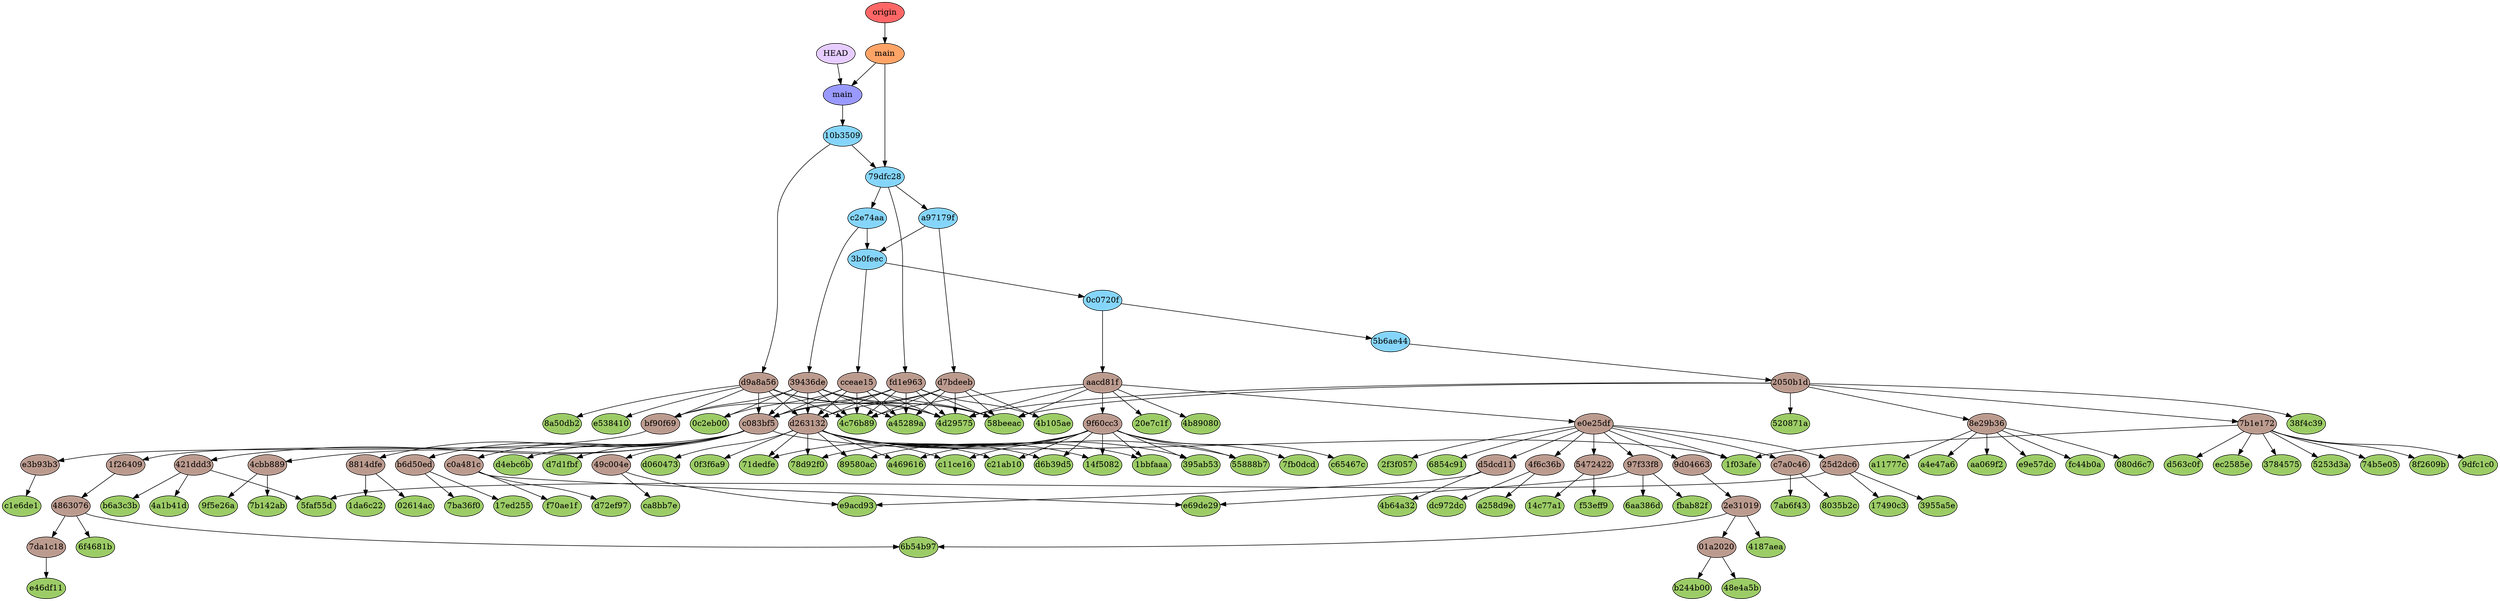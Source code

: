 digraph auto {
	graph [bgcolor=transparent]
	node [fixedsize=true style=filled width=0.95]
	"02614acdd1454509854e2456b578bfa3773e67d9" [label="02614ac" fillcolor="#9ccc66"]
	"080d6c77ac21bb2ef88a6992b2b73ad93daaca92" [label="080d6c7" fillcolor="#9ccc66"]
	"0c2eb0046aea459683d7b0792d86d0751c09d13b" [label="0c2eb00" fillcolor="#9ccc66"]
	"0f3f6a924be5cc5fd68ba02f32693663abeba1b4" [label="0f3f6a9" fillcolor="#9ccc66"]
	"14c77a1e553c938da107b46a2a82cab30dd4b78d" [label="14c77a1" fillcolor="#9ccc66"]
	"14f508207bb7a7a3e5a04a858d338a184e1dd2ae" [label="14f5082" fillcolor="#9ccc66"]
	"17490c32a8f12ac436f414966790bdb1f0850c4c" [label="17490c3" fillcolor="#9ccc66"]
	"17ed2550b8b8cc7f10c15e9f5b9a433933044f9d" [label="17ed255" fillcolor="#9ccc66"]
	"1bbfaaa731a395f61e650c1b7eeab8c99f2afa73" [label="1bbfaaa" fillcolor="#9ccc66"]
	"1da6c2244141dd24969b7c6b8316a1e3f44b7cad" [label="1da6c22" fillcolor="#9ccc66"]
	"1f03afeece5ac28064fa3c73a29215037465f789" [label="1f03afe" fillcolor="#9ccc66"]
	"20e7c1f3e7ca4458f93e87e555b2122ea8eacf8f" [label="20e7c1f" fillcolor="#9ccc66"]
	"2f3f057067fa4beace47e654b5ccd88e90a8cedd" [label="2f3f057" fillcolor="#9ccc66"]
	"37845757234ccb68531c10cf7a2ffc589c47e342" [label=3784575 fillcolor="#9ccc66"]
	"38f4c395cc72e3a7d91c2c677b6e074108fbbc6d" [label="38f4c39" fillcolor="#9ccc66"]
	"3955a5e94bf550b0d141cfa83bb10f32f2a05e15" [label="3955a5e" fillcolor="#9ccc66"]
	"395ab53da108c5c898e4cc29d62717b774fa7c2d" [label="395ab53" fillcolor="#9ccc66"]
	"4187aea9974416545decb47ede007d440694396a" [label="4187aea" fillcolor="#9ccc66"]
	"48e4a5b90330280db587e98d27d3c68a7bc470e8" [label="48e4a5b" fillcolor="#9ccc66"]
	"4a1b41d5f423acac410771b4d24d27f957468559" [label="4a1b41d" fillcolor="#9ccc66"]
	"4b105aeeee3c7b1898c668854cfa428372da8a0e" [label="4b105ae" fillcolor="#9ccc66"]
	"4b64a32063d15ee5a83be574a355d20cd20eb295" [label="4b64a32" fillcolor="#9ccc66"]
	"4b890809b58e24e3912700fa05cd67a99f303c38" [label="4b89080" fillcolor="#9ccc66"]
	"4c76b89afa73eb085a1f10d8238406445f000bf6" [label="4c76b89" fillcolor="#9ccc66"]
	"4d29575de80483b005c29bfcac5061cd2f45313e" [label="4d29575" fillcolor="#9ccc66"]
	"520871a0ab11d2c98b4876ce8b8949aed9897334" [label="520871a" fillcolor="#9ccc66"]
	"5253d3ad9e6be6690549cb255f5952337b02401d" [label="5253d3a" fillcolor="#9ccc66"]
	"55888b79edc6bb53efbe2dbd4a14e7daa57da6ac" [label="55888b7" fillcolor="#9ccc66"]
	"58beeaccd87e230076cab531b8f418f40b6d1aeb" [label="58beeac" fillcolor="#9ccc66"]
	"5faf55d9e049404ae6b66b7a7c413a3ee81e4817" [label="5faf55d" fillcolor="#9ccc66"]
	"6854c9144841b0374819628152c8f9fcdc3f4740" [label="6854c91" fillcolor="#9ccc66"]
	"6aa386dbe33f7d725896b7eb80b2a2c65afe4a8a" [label="6aa386d" fillcolor="#9ccc66"]
	"6b54b971f60722a20143c528851a8fcbe7b9ae5d" [label="6b54b97" fillcolor="#9ccc66"]
	"6f4681b930275f49fab50b018c17de3dfe84df6c" [label="6f4681b" fillcolor="#9ccc66"]
	"71dedfea3361c603e50ad25c14fa36752a4d2dc6" [label="71dedfe" fillcolor="#9ccc66"]
	"74b5e053450a48a6bdb4d71aad648e7af821975c" [label="74b5e05" fillcolor="#9ccc66"]
	"78d92f0c611ce65d0aa48f1be65872722f04c7cf" [label="78d92f0" fillcolor="#9ccc66"]
	"7ab6f4305c93057e91b6b282c556e937927ab4b1" [label="7ab6f43" fillcolor="#9ccc66"]
	"7b142ab1da61174152545fcea2056a998b51e78e" [label="7b142ab" fillcolor="#9ccc66"]
	"7ba36f0120b2eec655dd1af878a32d2a61c104fe" [label="7ba36f0" fillcolor="#9ccc66"]
	"7fb0dcd4ee413650cbfe60f45ddcc34e9496aaa5" [label="7fb0dcd" fillcolor="#9ccc66"]
	"8035b2ceccc14c37d8cf298cc8337705a08e57de" [label="8035b2c" fillcolor="#9ccc66"]
	"89580ac215fb91fedc9846bbcfb77934e3304db9" [label="89580ac" fillcolor="#9ccc66"]
	"8a50db2c83a438366c6b922440ff65beb9828770" [label="8a50db2" fillcolor="#9ccc66"]
	"8f2609b7b3e0e3897ab3bcaad13caf6876e48699" [label="8f2609b" fillcolor="#9ccc66"]
	"9dfc1c058cebbef8b891c5062be6f31033d7d186" [label="9dfc1c0" fillcolor="#9ccc66"]
	"9f5e26ad9686cb46a48e5f1d5c08b37b0320dcb2" [label="9f5e26a" fillcolor="#9ccc66"]
	a11777cc471a4344702741ab1c8a588998b1311a [label=a11777c fillcolor="#9ccc66"]
	a258d9e4a25817394a16287bc4bc97ed50ab62c2 [label=a258d9e fillcolor="#9ccc66"]
	a45289a080931390783bd904c9974f41d61f8464 [label=a45289a fillcolor="#9ccc66"]
	a4696165f6b7aa55f5e491153d77b0e532b1e51c [label=a469616 fillcolor="#9ccc66"]
	a4e47a6545bc15971f8f63fba70e4013df88a664 [label=a4e47a6 fillcolor="#9ccc66"]
	aa069f27cbd9d53394428171c3989fd03db73c76 [label=aa069f2 fillcolor="#9ccc66"]
	b244b00e295901e8fe78dffe98a967faa824a10a [label=b244b00 fillcolor="#9ccc66"]
	b6a3c3b8df7359e4a6765651fe33efcda06f9858 [label=b6a3c3b fillcolor="#9ccc66"]
	c11ce16991ae82241764e84e7f95b24c4275a7cb [label=c11ce16 fillcolor="#9ccc66"]
	c1e6de122e3bb7311512354c60573300034e9b0d [label=c1e6de1 fillcolor="#9ccc66"]
	c21ab10db32f20368e3eaa6cd770e2100c9bec62 [label=c21ab10 fillcolor="#9ccc66"]
	c65467cc182648d9708f55fdb5e45d0ea9f226ec [label=c65467c fillcolor="#9ccc66"]
	ca8bb7eca858cbc11ed687fd942ede4da77c1bae [label=ca8bb7e fillcolor="#9ccc66"]
	d060473facf57c828f316fee757b49071b2bcc9f [label=d060473 fillcolor="#9ccc66"]
	d4ebc6ba0763ecd66841f53083795cfd071f8d72 [label=d4ebc6b fillcolor="#9ccc66"]
	d563c0fb10ba0e42724b21286eb546ee4e5734fc [label=d563c0f fillcolor="#9ccc66"]
	d6b39d5186413be64d1e4db7c235b039aa5db0a1 [label=d6b39d5 fillcolor="#9ccc66"]
	d72ef973236790e15fdfec1f09bfa9ce4dfc483c [label=d72ef97 fillcolor="#9ccc66"]
	d7d1fbf8e36b0d5057dc25f079be9407cd931270 [label=d7d1fbf fillcolor="#9ccc66"]
	dc972dc1155b27cbe4d61c75ef7da4ce38fc8ab8 [label=dc972dc fillcolor="#9ccc66"]
	e46df1109e4bb6e67d3d5cc6187f5f91ad9b0168 [label=e46df11 fillcolor="#9ccc66"]
	e5384108b4cc58074b23bfdcc7113623aac67404 [label=e538410 fillcolor="#9ccc66"]
	e69de29bb2d1d6434b8b29ae775ad8c2e48c5391 [label=e69de29 fillcolor="#9ccc66"]
	e9acd93c88441a0f3a2285528eec25fc858e3607 [label=e9acd93 fillcolor="#9ccc66"]
	e9e57dc4d41b9b46e05112e9f45b7ea6ac0ba15e [label=e9e57dc fillcolor="#9ccc66"]
	ec2585e8c0bb8188184ed1e0703c4c8f2a8419b0 [label=ec2585e fillcolor="#9ccc66"]
	f53eff9934abb6beb93e7f6580e4ff20886c8bd4 [label=f53eff9 fillcolor="#9ccc66"]
	f70ae1fdf146c708a102affda15bbea0806cb235 [label=f70ae1f fillcolor="#9ccc66"]
	fbab82f4ed539dfc1b906e419bff68fab422278d [label=fbab82f fillcolor="#9ccc66"]
	fc44b0a3796c0e0a64c3d858ca038bd4570465d9 [label=fc44b0a fillcolor="#9ccc66"]
	"01a2020ee470e656485229ce8fbe0bb058161e39" [label="01a2020" fillcolor="#bc9b8f"]
	"01a2020ee470e656485229ce8fbe0bb058161e39" -> b244b00e295901e8fe78dffe98a967faa824a10a
	"01a2020ee470e656485229ce8fbe0bb058161e39" -> "48e4a5b90330280db587e98d27d3c68a7bc470e8"
	"1f26409d9be269fc85df331f767353c998066869" [label="1f26409" fillcolor="#bc9b8f"]
	"1f26409d9be269fc85df331f767353c998066869" -> "4863076bb4c25ba718abb0684720a3f85d47b246"
	"2050b1dd1ec86d52b233d6df5474ef0d51f65207" [label="2050b1d" fillcolor="#bc9b8f"]
	"2050b1dd1ec86d52b233d6df5474ef0d51f65207" -> "4d29575de80483b005c29bfcac5061cd2f45313e"
	"2050b1dd1ec86d52b233d6df5474ef0d51f65207" -> "58beeaccd87e230076cab531b8f418f40b6d1aeb"
	"2050b1dd1ec86d52b233d6df5474ef0d51f65207" -> "520871a0ab11d2c98b4876ce8b8949aed9897334"
	"2050b1dd1ec86d52b233d6df5474ef0d51f65207" -> "38f4c395cc72e3a7d91c2c677b6e074108fbbc6d"
	"2050b1dd1ec86d52b233d6df5474ef0d51f65207" -> "8e29b36dea7f04ae8729d8b33ecc05c3c9b0fe46"
	"2050b1dd1ec86d52b233d6df5474ef0d51f65207" -> "7b1e172334cdc980bee9ad6a8a87cf21e0ed18d8"
	"25d2dc6ab937cbc63433fff03af2865e20c62b4e" [label="25d2dc6" fillcolor="#bc9b8f"]
	"25d2dc6ab937cbc63433fff03af2865e20c62b4e" -> "17490c32a8f12ac436f414966790bdb1f0850c4c"
	"25d2dc6ab937cbc63433fff03af2865e20c62b4e" -> "5faf55d9e049404ae6b66b7a7c413a3ee81e4817"
	"25d2dc6ab937cbc63433fff03af2865e20c62b4e" -> "3955a5e94bf550b0d141cfa83bb10f32f2a05e15"
	"2e31019885e47b4deb2668a02affb8c0b84abbbb" [label="2e31019" fillcolor="#bc9b8f"]
	"2e31019885e47b4deb2668a02affb8c0b84abbbb" -> "01a2020ee470e656485229ce8fbe0bb058161e39"
	"2e31019885e47b4deb2668a02affb8c0b84abbbb" -> "6b54b971f60722a20143c528851a8fcbe7b9ae5d"
	"2e31019885e47b4deb2668a02affb8c0b84abbbb" -> "4187aea9974416545decb47ede007d440694396a"
	"39436deb8804c446aaa9a017190d3f895d6fea18" [label="39436de" fillcolor="#bc9b8f"]
	"39436deb8804c446aaa9a017190d3f895d6fea18" -> bf90f69ca735f3bee38585bb3f50f9364648bf71
	"39436deb8804c446aaa9a017190d3f895d6fea18" -> "4d29575de80483b005c29bfcac5061cd2f45313e"
	"39436deb8804c446aaa9a017190d3f895d6fea18" -> "58beeaccd87e230076cab531b8f418f40b6d1aeb"
	"39436deb8804c446aaa9a017190d3f895d6fea18" -> "4c76b89afa73eb085a1f10d8238406445f000bf6"
	"39436deb8804c446aaa9a017190d3f895d6fea18" -> "0c2eb0046aea459683d7b0792d86d0751c09d13b"
	"39436deb8804c446aaa9a017190d3f895d6fea18" -> a45289a080931390783bd904c9974f41d61f8464
	"39436deb8804c446aaa9a017190d3f895d6fea18" -> d2631329a992170c56c397bd72cffe88b170ed3a
	"39436deb8804c446aaa9a017190d3f895d6fea18" -> c083bf5f6345787895cb3c182e9cbb6646e190a8
	"421ddd37bddc6ae84ebef90e8d80b6391b149346" [label="421ddd3" fillcolor="#bc9b8f"]
	"421ddd37bddc6ae84ebef90e8d80b6391b149346" -> "4a1b41d5f423acac410771b4d24d27f957468559"
	"421ddd37bddc6ae84ebef90e8d80b6391b149346" -> "5faf55d9e049404ae6b66b7a7c413a3ee81e4817"
	"421ddd37bddc6ae84ebef90e8d80b6391b149346" -> b6a3c3b8df7359e4a6765651fe33efcda06f9858
	"4863076bb4c25ba718abb0684720a3f85d47b246" [label=4863076 fillcolor="#bc9b8f"]
	"4863076bb4c25ba718abb0684720a3f85d47b246" -> "7da1c183a3b9d4393673662b5fcd09fabcef3362"
	"4863076bb4c25ba718abb0684720a3f85d47b246" -> "6b54b971f60722a20143c528851a8fcbe7b9ae5d"
	"4863076bb4c25ba718abb0684720a3f85d47b246" -> "6f4681b930275f49fab50b018c17de3dfe84df6c"
	"49c004e0f3ebf943d10acd9ed6bdaa26cdb89de4" [label="49c004e" fillcolor="#bc9b8f"]
	"49c004e0f3ebf943d10acd9ed6bdaa26cdb89de4" -> ca8bb7eca858cbc11ed687fd942ede4da77c1bae
	"49c004e0f3ebf943d10acd9ed6bdaa26cdb89de4" -> e9acd93c88441a0f3a2285528eec25fc858e3607
	"4cbb889f6c99f63c96daa83a72aab7e3ee1b298f" [label="4cbb889" fillcolor="#bc9b8f"]
	"4cbb889f6c99f63c96daa83a72aab7e3ee1b298f" -> "7b142ab1da61174152545fcea2056a998b51e78e"
	"4cbb889f6c99f63c96daa83a72aab7e3ee1b298f" -> "9f5e26ad9686cb46a48e5f1d5c08b37b0320dcb2"
	"4f6c36b4bb9ae32e8e684719ac30bb165452b235" [label="4f6c36b" fillcolor="#bc9b8f"]
	"4f6c36b4bb9ae32e8e684719ac30bb165452b235" -> a258d9e4a25817394a16287bc4bc97ed50ab62c2
	"4f6c36b4bb9ae32e8e684719ac30bb165452b235" -> dc972dc1155b27cbe4d61c75ef7da4ce38fc8ab8
	"547242206d496dc3daaf5f3e3650e39ad65938ce" [label=5472422 fillcolor="#bc9b8f"]
	"547242206d496dc3daaf5f3e3650e39ad65938ce" -> f53eff9934abb6beb93e7f6580e4ff20886c8bd4
	"547242206d496dc3daaf5f3e3650e39ad65938ce" -> "14c77a1e553c938da107b46a2a82cab30dd4b78d"
	"7b1e172334cdc980bee9ad6a8a87cf21e0ed18d8" [label="7b1e172" fillcolor="#bc9b8f"]
	"7b1e172334cdc980bee9ad6a8a87cf21e0ed18d8" -> "74b5e053450a48a6bdb4d71aad648e7af821975c"
	"7b1e172334cdc980bee9ad6a8a87cf21e0ed18d8" -> "37845757234ccb68531c10cf7a2ffc589c47e342"
	"7b1e172334cdc980bee9ad6a8a87cf21e0ed18d8" -> "1f03afeece5ac28064fa3c73a29215037465f789"
	"7b1e172334cdc980bee9ad6a8a87cf21e0ed18d8" -> ec2585e8c0bb8188184ed1e0703c4c8f2a8419b0
	"7b1e172334cdc980bee9ad6a8a87cf21e0ed18d8" -> d563c0fb10ba0e42724b21286eb546ee4e5734fc
	"7b1e172334cdc980bee9ad6a8a87cf21e0ed18d8" -> "9dfc1c058cebbef8b891c5062be6f31033d7d186"
	"7b1e172334cdc980bee9ad6a8a87cf21e0ed18d8" -> "5253d3ad9e6be6690549cb255f5952337b02401d"
	"7b1e172334cdc980bee9ad6a8a87cf21e0ed18d8" -> "8f2609b7b3e0e3897ab3bcaad13caf6876e48699"
	"7da1c183a3b9d4393673662b5fcd09fabcef3362" [label="7da1c18" fillcolor="#bc9b8f"]
	"7da1c183a3b9d4393673662b5fcd09fabcef3362" -> e46df1109e4bb6e67d3d5cc6187f5f91ad9b0168
	"8814dfe9b4c565e109185875c57de8100c3d96de" [label="8814dfe" fillcolor="#bc9b8f"]
	"8814dfe9b4c565e109185875c57de8100c3d96de" -> "02614acdd1454509854e2456b578bfa3773e67d9"
	"8814dfe9b4c565e109185875c57de8100c3d96de" -> "1da6c2244141dd24969b7c6b8316a1e3f44b7cad"
	"8e29b36dea7f04ae8729d8b33ecc05c3c9b0fe46" [label="8e29b36" fillcolor="#bc9b8f"]
	"8e29b36dea7f04ae8729d8b33ecc05c3c9b0fe46" -> a11777cc471a4344702741ab1c8a588998b1311a
	"8e29b36dea7f04ae8729d8b33ecc05c3c9b0fe46" -> aa069f27cbd9d53394428171c3989fd03db73c76
	"8e29b36dea7f04ae8729d8b33ecc05c3c9b0fe46" -> fc44b0a3796c0e0a64c3d858ca038bd4570465d9
	"8e29b36dea7f04ae8729d8b33ecc05c3c9b0fe46" -> a4e47a6545bc15971f8f63fba70e4013df88a664
	"8e29b36dea7f04ae8729d8b33ecc05c3c9b0fe46" -> "080d6c77ac21bb2ef88a6992b2b73ad93daaca92"
	"8e29b36dea7f04ae8729d8b33ecc05c3c9b0fe46" -> e9e57dc4d41b9b46e05112e9f45b7ea6ac0ba15e
	"97f33f85835df405cee6623fe7a8667dcb82f372" [label="97f33f8" fillcolor="#bc9b8f"]
	"97f33f85835df405cee6623fe7a8667dcb82f372" -> fbab82f4ed539dfc1b906e419bff68fab422278d
	"97f33f85835df405cee6623fe7a8667dcb82f372" -> e69de29bb2d1d6434b8b29ae775ad8c2e48c5391
	"97f33f85835df405cee6623fe7a8667dcb82f372" -> "6aa386dbe33f7d725896b7eb80b2a2c65afe4a8a"
	"9d046633a7b3097f678db7e179eac4bd66d9d5f6" [label="9d04663" fillcolor="#bc9b8f"]
	"9d046633a7b3097f678db7e179eac4bd66d9d5f6" -> "2e31019885e47b4deb2668a02affb8c0b84abbbb"
	"9f60cc3bad72851221f4f90dcb1f17868eea8d4a" [label="9f60cc3" fillcolor="#bc9b8f"]
	"9f60cc3bad72851221f4f90dcb1f17868eea8d4a" -> c21ab10db32f20368e3eaa6cd770e2100c9bec62
	"9f60cc3bad72851221f4f90dcb1f17868eea8d4a" -> "395ab53da108c5c898e4cc29d62717b774fa7c2d"
	"9f60cc3bad72851221f4f90dcb1f17868eea8d4a" -> "14f508207bb7a7a3e5a04a858d338a184e1dd2ae"
	"9f60cc3bad72851221f4f90dcb1f17868eea8d4a" -> c65467cc182648d9708f55fdb5e45d0ea9f226ec
	"9f60cc3bad72851221f4f90dcb1f17868eea8d4a" -> "78d92f0c611ce65d0aa48f1be65872722f04c7cf"
	"9f60cc3bad72851221f4f90dcb1f17868eea8d4a" -> d6b39d5186413be64d1e4db7c235b039aa5db0a1
	"9f60cc3bad72851221f4f90dcb1f17868eea8d4a" -> "1bbfaaa731a395f61e650c1b7eeab8c99f2afa73"
	"9f60cc3bad72851221f4f90dcb1f17868eea8d4a" -> a4696165f6b7aa55f5e491153d77b0e532b1e51c
	"9f60cc3bad72851221f4f90dcb1f17868eea8d4a" -> "7fb0dcd4ee413650cbfe60f45ddcc34e9496aaa5"
	"9f60cc3bad72851221f4f90dcb1f17868eea8d4a" -> "71dedfea3361c603e50ad25c14fa36752a4d2dc6"
	"9f60cc3bad72851221f4f90dcb1f17868eea8d4a" -> "89580ac215fb91fedc9846bbcfb77934e3304db9"
	"9f60cc3bad72851221f4f90dcb1f17868eea8d4a" -> "55888b79edc6bb53efbe2dbd4a14e7daa57da6ac"
	"9f60cc3bad72851221f4f90dcb1f17868eea8d4a" -> c11ce16991ae82241764e84e7f95b24c4275a7cb
	aacd81ff4a23979c4c21ff139d6936f5db69e952 [label=aacd81f fillcolor="#bc9b8f"]
	aacd81ff4a23979c4c21ff139d6936f5db69e952 -> "4d29575de80483b005c29bfcac5061cd2f45313e"
	aacd81ff4a23979c4c21ff139d6936f5db69e952 -> "58beeaccd87e230076cab531b8f418f40b6d1aeb"
	aacd81ff4a23979c4c21ff139d6936f5db69e952 -> "4c76b89afa73eb085a1f10d8238406445f000bf6"
	aacd81ff4a23979c4c21ff139d6936f5db69e952 -> "4b890809b58e24e3912700fa05cd67a99f303c38"
	aacd81ff4a23979c4c21ff139d6936f5db69e952 -> "20e7c1f3e7ca4458f93e87e555b2122ea8eacf8f"
	aacd81ff4a23979c4c21ff139d6936f5db69e952 -> "9f60cc3bad72851221f4f90dcb1f17868eea8d4a"
	aacd81ff4a23979c4c21ff139d6936f5db69e952 -> e0e25dfeed8fbc1b5d9acc38c434fa06627562c0
	b6d50ed664c275b6a13346076828eba7bce5380b [label=b6d50ed fillcolor="#bc9b8f"]
	b6d50ed664c275b6a13346076828eba7bce5380b -> "7ba36f0120b2eec655dd1af878a32d2a61c104fe"
	b6d50ed664c275b6a13346076828eba7bce5380b -> "17ed2550b8b8cc7f10c15e9f5b9a433933044f9d"
	bf90f69ca735f3bee38585bb3f50f9364648bf71 [label=bf90f69 fillcolor="#bc9b8f"]
	bf90f69ca735f3bee38585bb3f50f9364648bf71 -> e3b93b3c9a2fb5bae4c299d6368587c768c0dda5
	c083bf5f6345787895cb3c182e9cbb6646e190a8 [label=c083bf5 fillcolor="#bc9b8f"]
	c083bf5f6345787895cb3c182e9cbb6646e190a8 -> d4ebc6ba0763ecd66841f53083795cfd071f8d72
	c083bf5f6345787895cb3c182e9cbb6646e190a8 -> "1f03afeece5ac28064fa3c73a29215037465f789"
	c083bf5f6345787895cb3c182e9cbb6646e190a8 -> "421ddd37bddc6ae84ebef90e8d80b6391b149346"
	c083bf5f6345787895cb3c182e9cbb6646e190a8 -> "49c004e0f3ebf943d10acd9ed6bdaa26cdb89de4"
	c083bf5f6345787895cb3c182e9cbb6646e190a8 -> c0a481cca3e7ea2c780e4c44ec0bfd7b4bd5d0bb
	c083bf5f6345787895cb3c182e9cbb6646e190a8 -> d7d1fbf8e36b0d5057dc25f079be9407cd931270
	c083bf5f6345787895cb3c182e9cbb6646e190a8 -> "1f26409d9be269fc85df331f767353c998066869"
	c083bf5f6345787895cb3c182e9cbb6646e190a8 -> b6d50ed664c275b6a13346076828eba7bce5380b
	c083bf5f6345787895cb3c182e9cbb6646e190a8 -> "4cbb889f6c99f63c96daa83a72aab7e3ee1b298f"
	c083bf5f6345787895cb3c182e9cbb6646e190a8 -> "8814dfe9b4c565e109185875c57de8100c3d96de"
	c0a481cca3e7ea2c780e4c44ec0bfd7b4bd5d0bb [label=c0a481c fillcolor="#bc9b8f"]
	c0a481cca3e7ea2c780e4c44ec0bfd7b4bd5d0bb -> f70ae1fdf146c708a102affda15bbea0806cb235
	c0a481cca3e7ea2c780e4c44ec0bfd7b4bd5d0bb -> e69de29bb2d1d6434b8b29ae775ad8c2e48c5391
	c0a481cca3e7ea2c780e4c44ec0bfd7b4bd5d0bb -> d72ef973236790e15fdfec1f09bfa9ce4dfc483c
	c7a0c46badcb9916b8dc2589629196e23b05e28c [label=c7a0c46 fillcolor="#bc9b8f"]
	c7a0c46badcb9916b8dc2589629196e23b05e28c -> "8035b2ceccc14c37d8cf298cc8337705a08e57de"
	c7a0c46badcb9916b8dc2589629196e23b05e28c -> "7ab6f4305c93057e91b6b282c556e937927ab4b1"
	cceae15db0dabf25747ddd98129f42877769b79c [label=cceae15 fillcolor="#bc9b8f"]
	cceae15db0dabf25747ddd98129f42877769b79c -> "4d29575de80483b005c29bfcac5061cd2f45313e"
	cceae15db0dabf25747ddd98129f42877769b79c -> "58beeaccd87e230076cab531b8f418f40b6d1aeb"
	cceae15db0dabf25747ddd98129f42877769b79c -> "4c76b89afa73eb085a1f10d8238406445f000bf6"
	cceae15db0dabf25747ddd98129f42877769b79c -> "0c2eb0046aea459683d7b0792d86d0751c09d13b"
	cceae15db0dabf25747ddd98129f42877769b79c -> a45289a080931390783bd904c9974f41d61f8464
	cceae15db0dabf25747ddd98129f42877769b79c -> d2631329a992170c56c397bd72cffe88b170ed3a
	cceae15db0dabf25747ddd98129f42877769b79c -> c083bf5f6345787895cb3c182e9cbb6646e190a8
	d2631329a992170c56c397bd72cffe88b170ed3a [label=d263132 fillcolor="#bc9b8f"]
	d2631329a992170c56c397bd72cffe88b170ed3a -> c21ab10db32f20368e3eaa6cd770e2100c9bec62
	d2631329a992170c56c397bd72cffe88b170ed3a -> "395ab53da108c5c898e4cc29d62717b774fa7c2d"
	d2631329a992170c56c397bd72cffe88b170ed3a -> "14f508207bb7a7a3e5a04a858d338a184e1dd2ae"
	d2631329a992170c56c397bd72cffe88b170ed3a -> "0f3f6a924be5cc5fd68ba02f32693663abeba1b4"
	d2631329a992170c56c397bd72cffe88b170ed3a -> "78d92f0c611ce65d0aa48f1be65872722f04c7cf"
	d2631329a992170c56c397bd72cffe88b170ed3a -> d6b39d5186413be64d1e4db7c235b039aa5db0a1
	d2631329a992170c56c397bd72cffe88b170ed3a -> "1bbfaaa731a395f61e650c1b7eeab8c99f2afa73"
	d2631329a992170c56c397bd72cffe88b170ed3a -> a4696165f6b7aa55f5e491153d77b0e532b1e51c
	d2631329a992170c56c397bd72cffe88b170ed3a -> d060473facf57c828f316fee757b49071b2bcc9f
	d2631329a992170c56c397bd72cffe88b170ed3a -> "71dedfea3361c603e50ad25c14fa36752a4d2dc6"
	d2631329a992170c56c397bd72cffe88b170ed3a -> "89580ac215fb91fedc9846bbcfb77934e3304db9"
	d2631329a992170c56c397bd72cffe88b170ed3a -> "55888b79edc6bb53efbe2dbd4a14e7daa57da6ac"
	d2631329a992170c56c397bd72cffe88b170ed3a -> c11ce16991ae82241764e84e7f95b24c4275a7cb
	d5dcd115701c29ad6c4f76f0ef5a45c00f92f292 [label=d5dcd11 fillcolor="#bc9b8f"]
	d5dcd115701c29ad6c4f76f0ef5a45c00f92f292 -> "4b64a32063d15ee5a83be574a355d20cd20eb295"
	d5dcd115701c29ad6c4f76f0ef5a45c00f92f292 -> e9acd93c88441a0f3a2285528eec25fc858e3607
	d7bdeebc71e3b6d7899a7c0a86eefd4cac066ba5 [label=d7bdeeb fillcolor="#bc9b8f"]
	d7bdeebc71e3b6d7899a7c0a86eefd4cac066ba5 -> "4d29575de80483b005c29bfcac5061cd2f45313e"
	d7bdeebc71e3b6d7899a7c0a86eefd4cac066ba5 -> "58beeaccd87e230076cab531b8f418f40b6d1aeb"
	d7bdeebc71e3b6d7899a7c0a86eefd4cac066ba5 -> "4c76b89afa73eb085a1f10d8238406445f000bf6"
	d7bdeebc71e3b6d7899a7c0a86eefd4cac066ba5 -> "4b105aeeee3c7b1898c668854cfa428372da8a0e"
	d7bdeebc71e3b6d7899a7c0a86eefd4cac066ba5 -> a45289a080931390783bd904c9974f41d61f8464
	d7bdeebc71e3b6d7899a7c0a86eefd4cac066ba5 -> d2631329a992170c56c397bd72cffe88b170ed3a
	d7bdeebc71e3b6d7899a7c0a86eefd4cac066ba5 -> c083bf5f6345787895cb3c182e9cbb6646e190a8
	d9a8a5662b91effb59e045600ae14935169433be [label=d9a8a56 fillcolor="#bc9b8f"]
	d9a8a5662b91effb59e045600ae14935169433be -> bf90f69ca735f3bee38585bb3f50f9364648bf71
	d9a8a5662b91effb59e045600ae14935169433be -> "4d29575de80483b005c29bfcac5061cd2f45313e"
	d9a8a5662b91effb59e045600ae14935169433be -> "58beeaccd87e230076cab531b8f418f40b6d1aeb"
	d9a8a5662b91effb59e045600ae14935169433be -> "4c76b89afa73eb085a1f10d8238406445f000bf6"
	d9a8a5662b91effb59e045600ae14935169433be -> e5384108b4cc58074b23bfdcc7113623aac67404
	d9a8a5662b91effb59e045600ae14935169433be -> "8a50db2c83a438366c6b922440ff65beb9828770"
	d9a8a5662b91effb59e045600ae14935169433be -> d2631329a992170c56c397bd72cffe88b170ed3a
	d9a8a5662b91effb59e045600ae14935169433be -> c083bf5f6345787895cb3c182e9cbb6646e190a8
	e0e25dfeed8fbc1b5d9acc38c434fa06627562c0 [label=e0e25df fillcolor="#bc9b8f"]
	e0e25dfeed8fbc1b5d9acc38c434fa06627562c0 -> "2f3f057067fa4beace47e654b5ccd88e90a8cedd"
	e0e25dfeed8fbc1b5d9acc38c434fa06627562c0 -> "1f03afeece5ac28064fa3c73a29215037465f789"
	e0e25dfeed8fbc1b5d9acc38c434fa06627562c0 -> "25d2dc6ab937cbc63433fff03af2865e20c62b4e"
	e0e25dfeed8fbc1b5d9acc38c434fa06627562c0 -> d5dcd115701c29ad6c4f76f0ef5a45c00f92f292
	e0e25dfeed8fbc1b5d9acc38c434fa06627562c0 -> "97f33f85835df405cee6623fe7a8667dcb82f372"
	e0e25dfeed8fbc1b5d9acc38c434fa06627562c0 -> "6854c9144841b0374819628152c8f9fcdc3f4740"
	e0e25dfeed8fbc1b5d9acc38c434fa06627562c0 -> "9d046633a7b3097f678db7e179eac4bd66d9d5f6"
	e0e25dfeed8fbc1b5d9acc38c434fa06627562c0 -> c7a0c46badcb9916b8dc2589629196e23b05e28c
	e0e25dfeed8fbc1b5d9acc38c434fa06627562c0 -> "4f6c36b4bb9ae32e8e684719ac30bb165452b235"
	e0e25dfeed8fbc1b5d9acc38c434fa06627562c0 -> "547242206d496dc3daaf5f3e3650e39ad65938ce"
	e3b93b3c9a2fb5bae4c299d6368587c768c0dda5 [label=e3b93b3 fillcolor="#bc9b8f"]
	e3b93b3c9a2fb5bae4c299d6368587c768c0dda5 -> c1e6de122e3bb7311512354c60573300034e9b0d
	fd1e963ec9ed8beaf3aaee3452f525eab4ff92fc [label=fd1e963 fillcolor="#bc9b8f"]
	fd1e963ec9ed8beaf3aaee3452f525eab4ff92fc -> bf90f69ca735f3bee38585bb3f50f9364648bf71
	fd1e963ec9ed8beaf3aaee3452f525eab4ff92fc -> "4d29575de80483b005c29bfcac5061cd2f45313e"
	fd1e963ec9ed8beaf3aaee3452f525eab4ff92fc -> "58beeaccd87e230076cab531b8f418f40b6d1aeb"
	fd1e963ec9ed8beaf3aaee3452f525eab4ff92fc -> "4c76b89afa73eb085a1f10d8238406445f000bf6"
	fd1e963ec9ed8beaf3aaee3452f525eab4ff92fc -> "4b105aeeee3c7b1898c668854cfa428372da8a0e"
	fd1e963ec9ed8beaf3aaee3452f525eab4ff92fc -> a45289a080931390783bd904c9974f41d61f8464
	fd1e963ec9ed8beaf3aaee3452f525eab4ff92fc -> d2631329a992170c56c397bd72cffe88b170ed3a
	fd1e963ec9ed8beaf3aaee3452f525eab4ff92fc -> c083bf5f6345787895cb3c182e9cbb6646e190a8
	"0c0720f468fc5de14b25e6718f286c52fbcafc5b" [label="0c0720f" fillcolor="#85d5fa"]
	"0c0720f468fc5de14b25e6718f286c52fbcafc5b" -> aacd81ff4a23979c4c21ff139d6936f5db69e952
	"0c0720f468fc5de14b25e6718f286c52fbcafc5b" -> "5b6ae44329a6c69400d7b5b45d64d4a1813f45a4"
	"10b3509ac0abdd1396eb251a870008ddff40cd7a" [label="10b3509" fillcolor="#85d5fa"]
	"10b3509ac0abdd1396eb251a870008ddff40cd7a" -> d9a8a5662b91effb59e045600ae14935169433be
	"10b3509ac0abdd1396eb251a870008ddff40cd7a" -> "79dfc2814f953359bcaf672f962176374dec0795"
	"3b0feec77bd82abf8aa2215271c7e69c6129f5de" [label="3b0feec" fillcolor="#85d5fa"]
	"3b0feec77bd82abf8aa2215271c7e69c6129f5de" -> cceae15db0dabf25747ddd98129f42877769b79c
	"3b0feec77bd82abf8aa2215271c7e69c6129f5de" -> "0c0720f468fc5de14b25e6718f286c52fbcafc5b"
	"5b6ae44329a6c69400d7b5b45d64d4a1813f45a4" [label="5b6ae44" fillcolor="#85d5fa"]
	"5b6ae44329a6c69400d7b5b45d64d4a1813f45a4" -> "2050b1dd1ec86d52b233d6df5474ef0d51f65207"
	"79dfc2814f953359bcaf672f962176374dec0795" [label="79dfc28" fillcolor="#85d5fa"]
	"79dfc2814f953359bcaf672f962176374dec0795" -> fd1e963ec9ed8beaf3aaee3452f525eab4ff92fc
	"79dfc2814f953359bcaf672f962176374dec0795" -> a97179ff46d7f1da5a88652043bd72e96a81d980
	"79dfc2814f953359bcaf672f962176374dec0795" -> c2e74aad0435379a222a1ff27d2e724b1b4e2df0
	a97179ff46d7f1da5a88652043bd72e96a81d980 [label=a97179f fillcolor="#85d5fa"]
	a97179ff46d7f1da5a88652043bd72e96a81d980 -> d7bdeebc71e3b6d7899a7c0a86eefd4cac066ba5
	a97179ff46d7f1da5a88652043bd72e96a81d980 -> "3b0feec77bd82abf8aa2215271c7e69c6129f5de"
	c2e74aad0435379a222a1ff27d2e724b1b4e2df0 [label=c2e74aa fillcolor="#85d5fa"]
	c2e74aad0435379a222a1ff27d2e724b1b4e2df0 -> "39436deb8804c446aaa9a017190d3f895d6fea18"
	c2e74aad0435379a222a1ff27d2e724b1b4e2df0 -> "3b0feec77bd82abf8aa2215271c7e69c6129f5de"
	main [label=main fillcolor="#9999ff"]
	main -> "10b3509ac0abdd1396eb251a870008ddff40cd7a"
	HEAD [label=HEAD fillcolor="#e6ccff"]
	HEAD -> main
	"origin/main" [label=main fillcolor="#ffa366"]
	"origin/main" -> "79dfc2814f953359bcaf672f962176374dec0795"
	origin [label=origin fillcolor="#ff6666"]
	origin -> "origin/main"
	"origin/main" -> main
}
